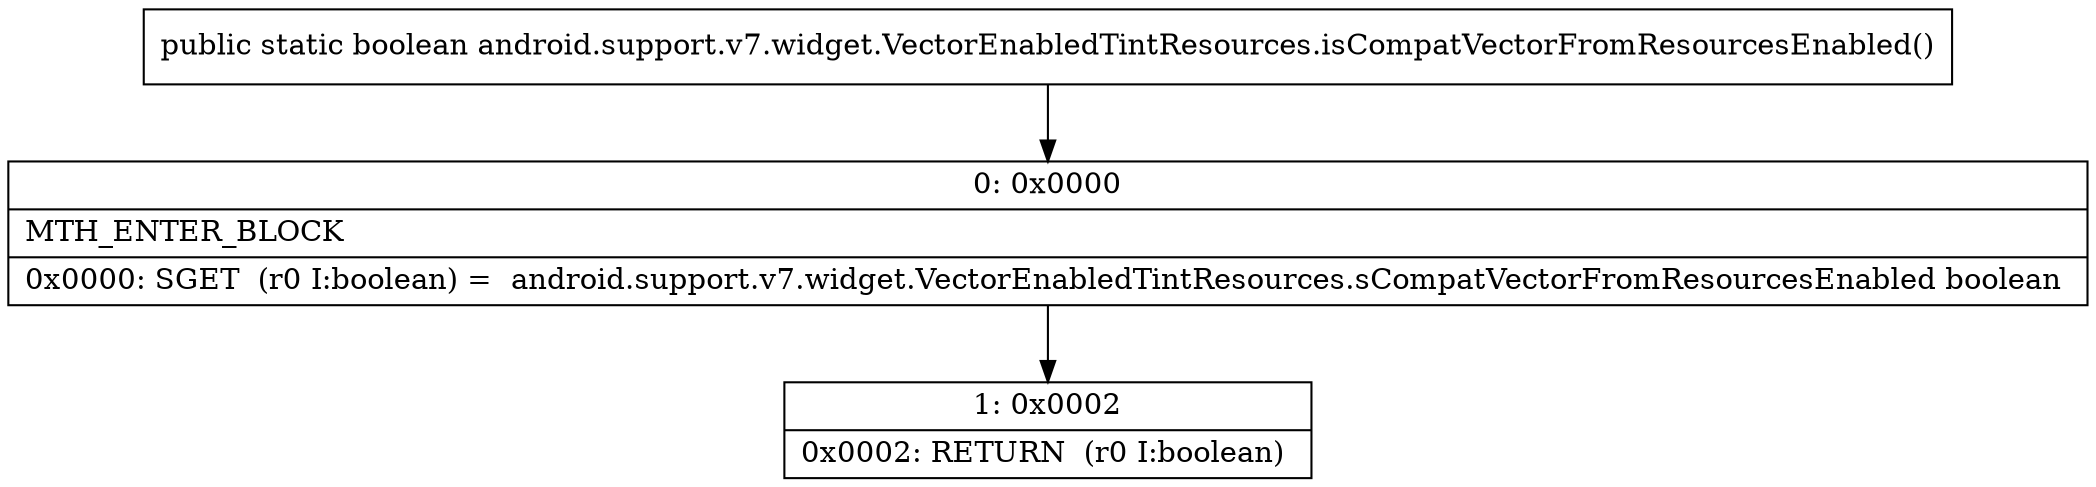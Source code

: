 digraph "CFG forandroid.support.v7.widget.VectorEnabledTintResources.isCompatVectorFromResourcesEnabled()Z" {
Node_0 [shape=record,label="{0\:\ 0x0000|MTH_ENTER_BLOCK\l|0x0000: SGET  (r0 I:boolean) =  android.support.v7.widget.VectorEnabledTintResources.sCompatVectorFromResourcesEnabled boolean \l}"];
Node_1 [shape=record,label="{1\:\ 0x0002|0x0002: RETURN  (r0 I:boolean) \l}"];
MethodNode[shape=record,label="{public static boolean android.support.v7.widget.VectorEnabledTintResources.isCompatVectorFromResourcesEnabled() }"];
MethodNode -> Node_0;
Node_0 -> Node_1;
}

